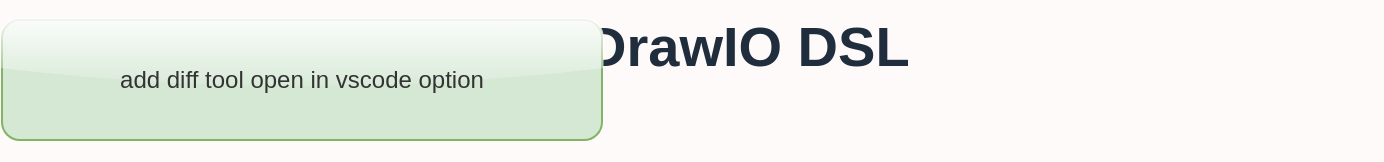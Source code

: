 <mxfile>
  <diagram id="Oq8" name="In progress">
    <mxGraphModel dx="0" dy="0" background="#FFFAFA" grid="0" gridSize="10" guides="1" tooltips="1" connect="1" arrows="1" fold="1" page="1" pageScale="1" pageWidth="1169" pageHeight="827" math="0" shadow="0">
      <root>
        <mxCell id="page_root_Oq8" parent="Oq8"/>
        <mxCell id="node_root_Oq8" parent="page_root_Oq8"/>
        <mxCell id="Oq8-1" value="DrawIO DSL" style="whiteSpace=wrap;html=1;rounded=1;glass=1;fontColor=#1F2D3D;text;fontSize=28;fontStyle=1;fillColor=none" vertex="1" parent="node_root_Oq8">
          <mxGeometry x="300" y="0" width="400" height="80" as="geometry"/>
        </mxCell>
        <mxCell id="Oq8-3" value="add diff tool open in vscode option" style="whiteSpace=wrap;html=1;rounded=1;glass=1;fillColor=#d5e8d4;strokeColor=#82b366;fontColor=#333333" vertex="1" parent="node_root_Oq8">
          <mxGeometry x="10" y="10" width="300" height="60" as="geometry"/>
        </mxCell>
      </root>
    </mxGraphModel>
  </diagram>
  <diagram id="Ip4" name="To Do">
    <mxGraphModel dx="0" dy="0" background="#FFFAFA" grid="0" gridSize="10" guides="1" tooltips="1" connect="1" arrows="1" fold="1" page="1" pageScale="1" pageWidth="1169" pageHeight="827" math="0" shadow="0">
      <root>
        <mxCell id="page_root_Ip4" parent="Ip4"/>
        <mxCell id="node_root_Ip4" parent="page_root_Ip4"/>
        <mxCell id="Ip4-1" value="cli support for diff" style="whiteSpace=wrap;html=1;rounded=1;glass=1;fillColor=#dae8fc;strokeColor=#6c8ebf;fontColor=#333333" vertex="1" parent="node_root_Ip4">
          <mxGeometry x="0" y="0" width="300" height="60" as="geometry"/>
        </mxCell>
        <mxCell id="Ip4-2" value="cli support for profile" style="whiteSpace=wrap;html=1;rounded=1;glass=1;fillColor=#dae8fc;strokeColor=#6c8ebf;fontColor=#333333" vertex="1" parent="node_root_Ip4">
          <mxGeometry x="0" y="0" width="300" height="60" as="geometry"/>
        </mxCell>
        <mxCell id="Ip4-3" value="cli support for rails new (rag new should work like rails new) - buggy, need to work through" style="whiteSpace=wrap;html=1;rounded=1;glass=1;fillColor=#dae8fc;strokeColor=#6c8ebf;fontColor=#333333" vertex="1" parent="node_root_Ip4">
          <mxGeometry x="0" y="0" width="300" height="60" as="geometry"/>
        </mxCell>
        <mxCell id="Ip4-4" value="need an option for deleting target project path" style="whiteSpace=wrap;html=1;rounded=1;glass=1;fillColor=#dae8fc;strokeColor=#6c8ebf;fontColor=#333333" vertex="1" parent="node_root_Ip4">
          <mxGeometry x="0" y="0" width="300" height="60" as="geometry"/>
        </mxCell>
      </root>
    </mxGraphModel>
  </diagram>
  <diagram id="YZE" name="Done">
    <mxGraphModel dx="0" dy="0" background="#FFFAFA" grid="0" gridSize="10" guides="1" tooltips="1" connect="1" arrows="1" fold="1" page="1" pageScale="1" pageWidth="1169" pageHeight="827" math="0" shadow="0">
      <root>
        <mxCell id="page_root_YZE" parent="YZE"/>
        <mxCell id="node_root_YZE" parent="page_root_YZE"/>
        <mxCell id="YZE-1" value="add diff tool supporting lhs only, rhs only, same and different" style="whiteSpace=wrap;html=1;rounded=1;glass=1;fillColor=#f8cecc;strokeColor=#b85450;fontColor=#333333" vertex="1" parent="node_root_YZE">
          <mxGeometry x="0" y="0" width="300" height="60" as="geometry"/>
        </mxCell>
        <mxCell id="YZE-2" value="add project plan to do list" style="whiteSpace=wrap;html=1;rounded=1;glass=1;fillColor=#f8cecc;strokeColor=#b85450;fontColor=#333333" vertex="1" parent="node_root_YZE">
          <mxGeometry x="0" y="0" width="300" height="60" as="geometry"/>
        </mxCell>
      </root>
    </mxGraphModel>
  </diagram>
</mxfile>